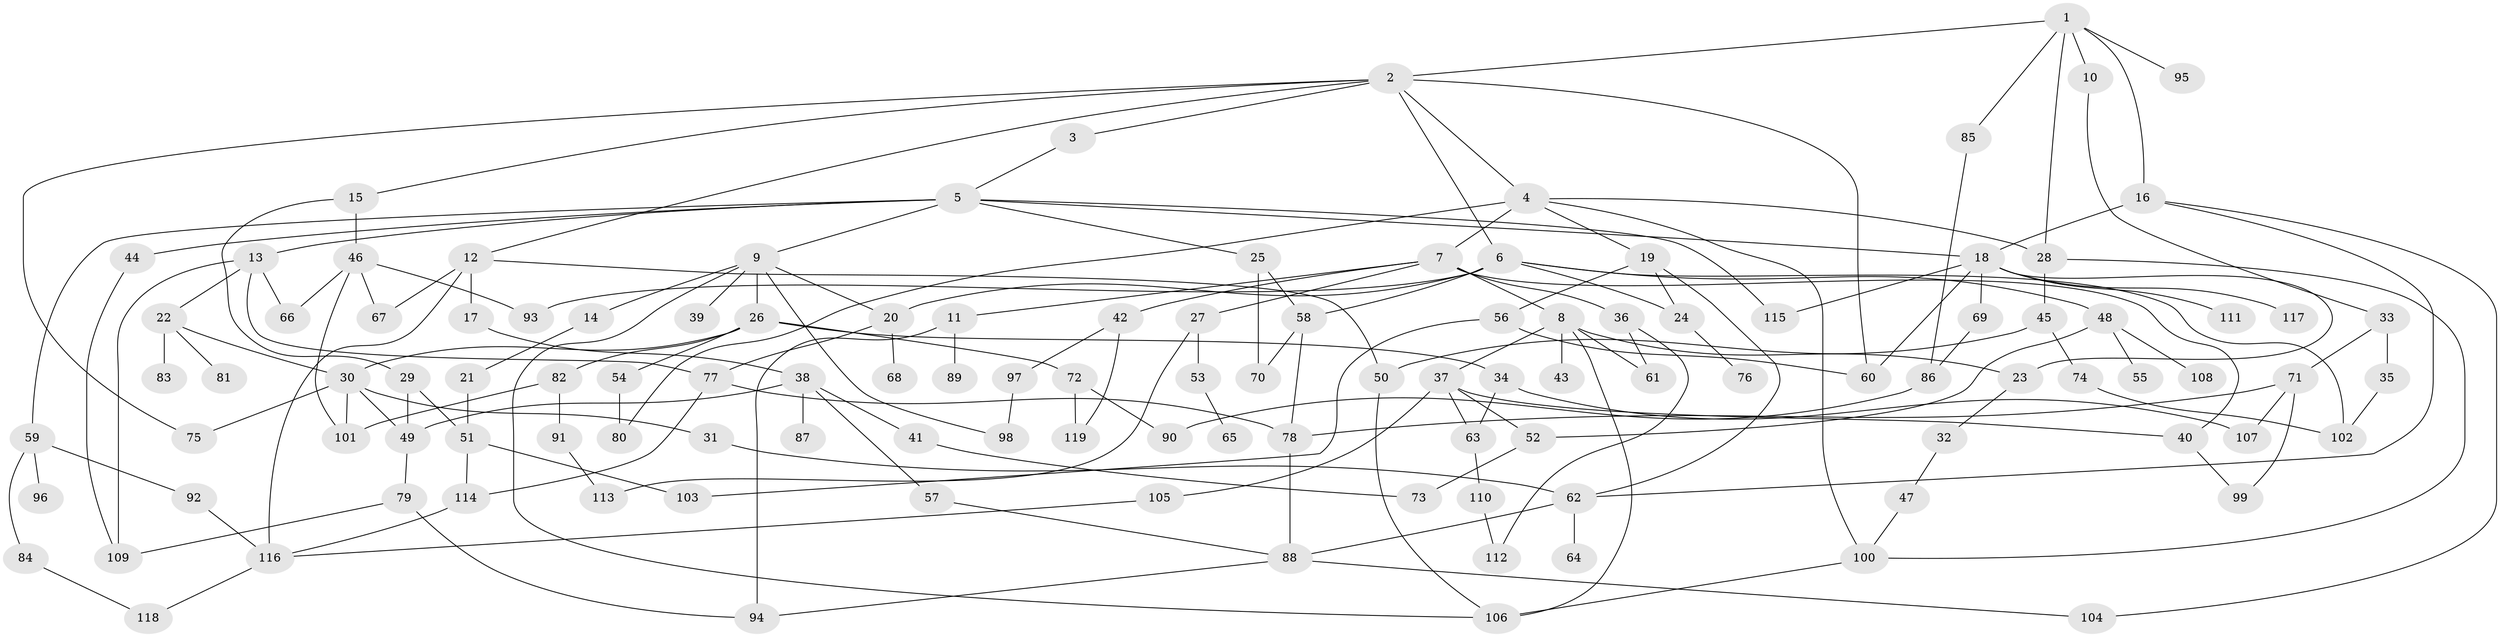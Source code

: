 // coarse degree distribution, {6: 0.10416666666666667, 7: 0.08333333333333333, 8: 0.041666666666666664, 3: 0.22916666666666666, 11: 0.020833333333333332, 4: 0.125, 2: 0.22916666666666666, 5: 0.125, 1: 0.041666666666666664}
// Generated by graph-tools (version 1.1) at 2025/35/03/04/25 23:35:59]
// undirected, 119 vertices, 178 edges
graph export_dot {
  node [color=gray90,style=filled];
  1;
  2;
  3;
  4;
  5;
  6;
  7;
  8;
  9;
  10;
  11;
  12;
  13;
  14;
  15;
  16;
  17;
  18;
  19;
  20;
  21;
  22;
  23;
  24;
  25;
  26;
  27;
  28;
  29;
  30;
  31;
  32;
  33;
  34;
  35;
  36;
  37;
  38;
  39;
  40;
  41;
  42;
  43;
  44;
  45;
  46;
  47;
  48;
  49;
  50;
  51;
  52;
  53;
  54;
  55;
  56;
  57;
  58;
  59;
  60;
  61;
  62;
  63;
  64;
  65;
  66;
  67;
  68;
  69;
  70;
  71;
  72;
  73;
  74;
  75;
  76;
  77;
  78;
  79;
  80;
  81;
  82;
  83;
  84;
  85;
  86;
  87;
  88;
  89;
  90;
  91;
  92;
  93;
  94;
  95;
  96;
  97;
  98;
  99;
  100;
  101;
  102;
  103;
  104;
  105;
  106;
  107;
  108;
  109;
  110;
  111;
  112;
  113;
  114;
  115;
  116;
  117;
  118;
  119;
  1 -- 2;
  1 -- 10;
  1 -- 16;
  1 -- 28;
  1 -- 85;
  1 -- 95;
  2 -- 3;
  2 -- 4;
  2 -- 6;
  2 -- 12;
  2 -- 15;
  2 -- 75;
  2 -- 60;
  3 -- 5;
  4 -- 7;
  4 -- 19;
  4 -- 28;
  4 -- 100;
  4 -- 80;
  5 -- 9;
  5 -- 13;
  5 -- 18;
  5 -- 25;
  5 -- 44;
  5 -- 59;
  5 -- 115;
  6 -- 20;
  6 -- 24;
  6 -- 48;
  6 -- 58;
  6 -- 102;
  6 -- 93;
  7 -- 8;
  7 -- 11;
  7 -- 27;
  7 -- 36;
  7 -- 40;
  7 -- 42;
  8 -- 37;
  8 -- 43;
  8 -- 61;
  8 -- 23;
  8 -- 106;
  9 -- 14;
  9 -- 26;
  9 -- 39;
  9 -- 20;
  9 -- 106;
  9 -- 98;
  10 -- 33;
  11 -- 89;
  11 -- 94;
  12 -- 17;
  12 -- 50;
  12 -- 67;
  12 -- 116;
  13 -- 22;
  13 -- 77;
  13 -- 109;
  13 -- 66;
  14 -- 21;
  15 -- 29;
  15 -- 46;
  16 -- 18;
  16 -- 104;
  16 -- 62;
  17 -- 38;
  18 -- 23;
  18 -- 69;
  18 -- 111;
  18 -- 117;
  18 -- 60;
  18 -- 115;
  19 -- 56;
  19 -- 24;
  19 -- 62;
  20 -- 68;
  20 -- 77;
  21 -- 51;
  22 -- 30;
  22 -- 81;
  22 -- 83;
  23 -- 32;
  24 -- 76;
  25 -- 70;
  25 -- 58;
  26 -- 34;
  26 -- 54;
  26 -- 72;
  26 -- 82;
  26 -- 30;
  27 -- 53;
  27 -- 113;
  28 -- 45;
  28 -- 100;
  29 -- 49;
  29 -- 51;
  30 -- 31;
  30 -- 75;
  30 -- 49;
  30 -- 101;
  31 -- 62;
  32 -- 47;
  33 -- 35;
  33 -- 71;
  34 -- 107;
  34 -- 63;
  35 -- 102;
  36 -- 112;
  36 -- 61;
  37 -- 52;
  37 -- 63;
  37 -- 105;
  37 -- 40;
  38 -- 41;
  38 -- 57;
  38 -- 87;
  38 -- 49;
  40 -- 99;
  41 -- 73;
  42 -- 97;
  42 -- 119;
  44 -- 109;
  45 -- 74;
  45 -- 50;
  46 -- 66;
  46 -- 93;
  46 -- 67;
  46 -- 101;
  47 -- 100;
  48 -- 55;
  48 -- 108;
  48 -- 52;
  49 -- 79;
  50 -- 106;
  51 -- 103;
  51 -- 114;
  52 -- 73;
  53 -- 65;
  54 -- 80;
  56 -- 60;
  56 -- 103;
  57 -- 88;
  58 -- 70;
  58 -- 78;
  59 -- 84;
  59 -- 92;
  59 -- 96;
  62 -- 64;
  62 -- 88;
  63 -- 110;
  69 -- 86;
  71 -- 99;
  71 -- 107;
  71 -- 78;
  72 -- 119;
  72 -- 90;
  74 -- 102;
  77 -- 78;
  77 -- 114;
  78 -- 88;
  79 -- 109;
  79 -- 94;
  82 -- 91;
  82 -- 101;
  84 -- 118;
  85 -- 86;
  86 -- 90;
  88 -- 94;
  88 -- 104;
  91 -- 113;
  92 -- 116;
  97 -- 98;
  100 -- 106;
  105 -- 116;
  110 -- 112;
  114 -- 116;
  116 -- 118;
}
